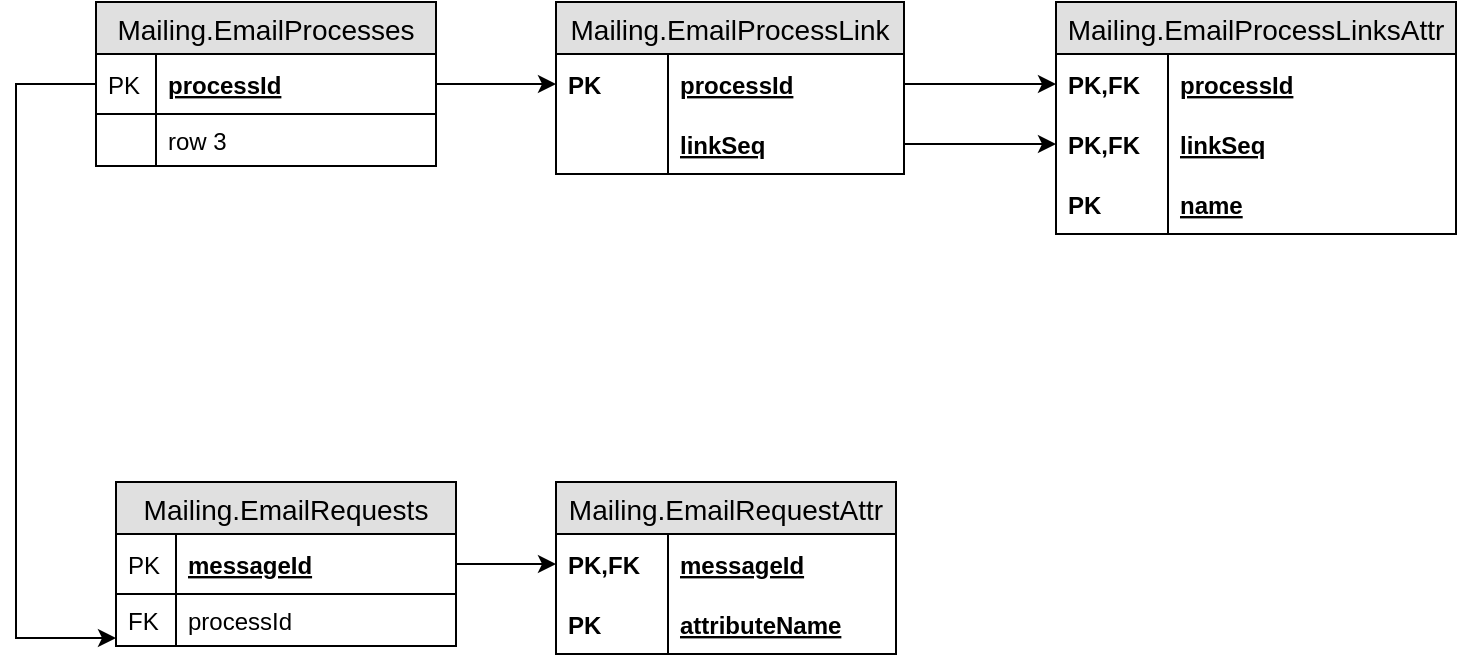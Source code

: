 <mxfile version="10.7.5" type="github"><diagram id="SB_Kls23tC7Y3D_4Yoh1" name="Page-1"><mxGraphModel dx="2244" dy="715" grid="1" gridSize="10" guides="1" tooltips="1" connect="1" arrows="1" fold="1" page="1" pageScale="1" pageWidth="850" pageHeight="1100" math="0" shadow="0"><root><mxCell id="0"/><mxCell id="1" parent="0"/><mxCell id="N1daHU1k654bWJSWbZei-3" value="Mailing.EmailProcesses" style="swimlane;fontStyle=0;childLayout=stackLayout;horizontal=1;startSize=26;fillColor=#e0e0e0;horizontalStack=0;resizeParent=1;resizeParentMax=0;resizeLast=0;collapsible=1;marginBottom=0;swimlaneFillColor=#ffffff;align=center;fontSize=14;" parent="1" vertex="1"><mxGeometry x="40" y="101" width="170" height="82" as="geometry"/></mxCell><mxCell id="N1daHU1k654bWJSWbZei-4" value="processId" style="shape=partialRectangle;top=0;left=0;right=0;bottom=1;align=left;verticalAlign=middle;fillColor=none;spacingLeft=34;spacingRight=4;overflow=hidden;rotatable=0;points=[[0,0.5],[1,0.5]];portConstraint=eastwest;dropTarget=0;fontStyle=5;fontSize=12;" parent="N1daHU1k654bWJSWbZei-3" vertex="1"><mxGeometry y="26" width="170" height="30" as="geometry"/></mxCell><mxCell id="N1daHU1k654bWJSWbZei-5" value="PK" style="shape=partialRectangle;top=0;left=0;bottom=0;fillColor=none;align=left;verticalAlign=middle;spacingLeft=4;spacingRight=4;overflow=hidden;rotatable=0;points=[];portConstraint=eastwest;part=1;fontSize=12;" parent="N1daHU1k654bWJSWbZei-4" vertex="1" connectable="0"><mxGeometry width="30" height="30" as="geometry"/></mxCell><mxCell id="8gAO9HkoRNxko6sKfsYA-80" value="row 3" style="shape=partialRectangle;top=0;left=0;right=0;bottom=0;align=left;verticalAlign=top;fillColor=none;spacingLeft=34;spacingRight=4;overflow=hidden;rotatable=0;points=[[0,0.5],[1,0.5]];portConstraint=eastwest;dropTarget=0;fontSize=12;" vertex="1" parent="N1daHU1k654bWJSWbZei-3"><mxGeometry y="56" width="170" height="26" as="geometry"/></mxCell><mxCell id="8gAO9HkoRNxko6sKfsYA-81" value="" style="shape=partialRectangle;top=0;left=0;bottom=0;fillColor=none;align=left;verticalAlign=top;spacingLeft=4;spacingRight=4;overflow=hidden;rotatable=0;points=[];portConstraint=eastwest;part=1;fontSize=12;" vertex="1" connectable="0" parent="8gAO9HkoRNxko6sKfsYA-80"><mxGeometry width="30" height="26" as="geometry"/></mxCell><mxCell id="8gAO9HkoRNxko6sKfsYA-1" value="Mailing.EmailProcessLink" style="swimlane;fontStyle=0;childLayout=stackLayout;horizontal=1;startSize=26;fillColor=#e0e0e0;horizontalStack=0;resizeParent=1;resizeParentMax=0;resizeLast=0;collapsible=1;marginBottom=0;swimlaneFillColor=#ffffff;align=center;fontSize=14;" vertex="1" parent="1"><mxGeometry x="270" y="101" width="174" height="86" as="geometry"/></mxCell><mxCell id="8gAO9HkoRNxko6sKfsYA-2" value="processId" style="shape=partialRectangle;top=0;left=0;right=0;bottom=0;align=left;verticalAlign=middle;fillColor=none;spacingLeft=60;spacingRight=4;overflow=hidden;rotatable=0;points=[[0,0.5],[1,0.5]];portConstraint=eastwest;dropTarget=0;fontStyle=5;fontSize=12;" vertex="1" parent="8gAO9HkoRNxko6sKfsYA-1"><mxGeometry y="26" width="174" height="30" as="geometry"/></mxCell><mxCell id="8gAO9HkoRNxko6sKfsYA-3" value="PK" style="shape=partialRectangle;fontStyle=1;top=0;left=0;bottom=0;fillColor=none;align=left;verticalAlign=middle;spacingLeft=4;spacingRight=4;overflow=hidden;rotatable=0;points=[];portConstraint=eastwest;part=1;fontSize=12;" vertex="1" connectable="0" parent="8gAO9HkoRNxko6sKfsYA-2"><mxGeometry width="56" height="30" as="geometry"/></mxCell><mxCell id="8gAO9HkoRNxko6sKfsYA-4" value="linkSeq" style="shape=partialRectangle;top=0;left=0;right=0;bottom=1;align=left;verticalAlign=middle;fillColor=none;spacingLeft=60;spacingRight=4;overflow=hidden;rotatable=0;points=[[0,0.5],[1,0.5]];portConstraint=eastwest;dropTarget=0;fontStyle=5;fontSize=12;" vertex="1" parent="8gAO9HkoRNxko6sKfsYA-1"><mxGeometry y="56" width="174" height="30" as="geometry"/></mxCell><mxCell id="8gAO9HkoRNxko6sKfsYA-5" value="" style="shape=partialRectangle;fontStyle=1;top=0;left=0;bottom=0;fillColor=none;align=left;verticalAlign=middle;spacingLeft=4;spacingRight=4;overflow=hidden;rotatable=0;points=[];portConstraint=eastwest;part=1;fontSize=12;" vertex="1" connectable="0" parent="8gAO9HkoRNxko6sKfsYA-4"><mxGeometry width="56" height="30" as="geometry"/></mxCell><mxCell id="8gAO9HkoRNxko6sKfsYA-8" style="edgeStyle=orthogonalEdgeStyle;rounded=0;orthogonalLoop=1;jettySize=auto;html=1;" edge="1" parent="1" source="N1daHU1k654bWJSWbZei-4" target="8gAO9HkoRNxko6sKfsYA-2"><mxGeometry relative="1" as="geometry"/></mxCell><mxCell id="8gAO9HkoRNxko6sKfsYA-16" value="Mailing.EmailProcessLinksAttr" style="swimlane;fontStyle=0;childLayout=stackLayout;horizontal=1;startSize=26;fillColor=#e0e0e0;horizontalStack=0;resizeParent=1;resizeParentMax=0;resizeLast=0;collapsible=1;marginBottom=0;swimlaneFillColor=#ffffff;align=center;fontSize=14;" vertex="1" parent="1"><mxGeometry x="520" y="101" width="200" height="116" as="geometry"/></mxCell><mxCell id="8gAO9HkoRNxko6sKfsYA-17" value="processId" style="shape=partialRectangle;top=0;left=0;right=0;bottom=0;align=left;verticalAlign=middle;fillColor=none;spacingLeft=60;spacingRight=4;overflow=hidden;rotatable=0;points=[[0,0.5],[1,0.5]];portConstraint=eastwest;dropTarget=0;fontStyle=5;fontSize=12;" vertex="1" parent="8gAO9HkoRNxko6sKfsYA-16"><mxGeometry y="26" width="200" height="30" as="geometry"/></mxCell><mxCell id="8gAO9HkoRNxko6sKfsYA-18" value="PK,FK" style="shape=partialRectangle;fontStyle=1;top=0;left=0;bottom=0;fillColor=none;align=left;verticalAlign=middle;spacingLeft=4;spacingRight=4;overflow=hidden;rotatable=0;points=[];portConstraint=eastwest;part=1;fontSize=12;" vertex="1" connectable="0" parent="8gAO9HkoRNxko6sKfsYA-17"><mxGeometry width="56" height="30" as="geometry"/></mxCell><mxCell id="8gAO9HkoRNxko6sKfsYA-19" value="linkSeq" style="shape=partialRectangle;top=0;left=0;right=0;bottom=1;align=left;verticalAlign=middle;fillColor=none;spacingLeft=60;spacingRight=4;overflow=hidden;rotatable=0;points=[[0,0.5],[1,0.5]];portConstraint=eastwest;dropTarget=0;fontStyle=5;fontSize=12;strokeColor=none;" vertex="1" parent="8gAO9HkoRNxko6sKfsYA-16"><mxGeometry y="56" width="200" height="30" as="geometry"/></mxCell><mxCell id="8gAO9HkoRNxko6sKfsYA-20" value="PK,FK" style="shape=partialRectangle;fontStyle=1;top=0;left=0;bottom=0;fillColor=none;align=left;verticalAlign=middle;spacingLeft=4;spacingRight=4;overflow=hidden;rotatable=0;points=[];portConstraint=eastwest;part=1;fontSize=12;" vertex="1" connectable="0" parent="8gAO9HkoRNxko6sKfsYA-19"><mxGeometry width="56" height="30" as="geometry"/></mxCell><mxCell id="8gAO9HkoRNxko6sKfsYA-23" value="name" style="shape=partialRectangle;top=0;left=0;right=0;bottom=1;align=left;verticalAlign=middle;fillColor=none;spacingLeft=60;spacingRight=4;overflow=hidden;rotatable=0;points=[[0,0.5],[1,0.5]];portConstraint=eastwest;dropTarget=0;fontStyle=5;fontSize=12;strokeColor=#000000;" vertex="1" parent="8gAO9HkoRNxko6sKfsYA-16"><mxGeometry y="86" width="200" height="30" as="geometry"/></mxCell><mxCell id="8gAO9HkoRNxko6sKfsYA-24" value="PK" style="shape=partialRectangle;fontStyle=1;top=0;left=0;bottom=0;fillColor=none;align=left;verticalAlign=middle;spacingLeft=4;spacingRight=4;overflow=hidden;rotatable=0;points=[];portConstraint=eastwest;part=1;fontSize=12;" vertex="1" connectable="0" parent="8gAO9HkoRNxko6sKfsYA-23"><mxGeometry width="56" height="30" as="geometry"/></mxCell><mxCell id="8gAO9HkoRNxko6sKfsYA-25" style="edgeStyle=orthogonalEdgeStyle;rounded=0;orthogonalLoop=1;jettySize=auto;html=1;" edge="1" parent="1" source="8gAO9HkoRNxko6sKfsYA-2" target="8gAO9HkoRNxko6sKfsYA-17"><mxGeometry relative="1" as="geometry"/></mxCell><mxCell id="8gAO9HkoRNxko6sKfsYA-26" style="edgeStyle=orthogonalEdgeStyle;rounded=0;orthogonalLoop=1;jettySize=auto;html=1;" edge="1" parent="1" source="8gAO9HkoRNxko6sKfsYA-4" target="8gAO9HkoRNxko6sKfsYA-19"><mxGeometry relative="1" as="geometry"/></mxCell><mxCell id="8gAO9HkoRNxko6sKfsYA-31" value="Mailing.EmailRequests" style="swimlane;fontStyle=0;childLayout=stackLayout;horizontal=1;startSize=26;fillColor=#e0e0e0;horizontalStack=0;resizeParent=1;resizeParentMax=0;resizeLast=0;collapsible=1;marginBottom=0;swimlaneFillColor=#ffffff;align=center;fontSize=14;strokeColor=#000000;" vertex="1" parent="1"><mxGeometry x="50" y="341" width="170" height="82" as="geometry"/></mxCell><mxCell id="8gAO9HkoRNxko6sKfsYA-32" value="messageId" style="shape=partialRectangle;top=0;left=0;right=0;bottom=1;align=left;verticalAlign=middle;fillColor=none;spacingLeft=34;spacingRight=4;overflow=hidden;rotatable=0;points=[[0,0.5],[1,0.5]];portConstraint=eastwest;dropTarget=0;fontStyle=5;fontSize=12;" vertex="1" parent="8gAO9HkoRNxko6sKfsYA-31"><mxGeometry y="26" width="170" height="30" as="geometry"/></mxCell><mxCell id="8gAO9HkoRNxko6sKfsYA-33" value="PK" style="shape=partialRectangle;top=0;left=0;bottom=0;fillColor=none;align=left;verticalAlign=middle;spacingLeft=4;spacingRight=4;overflow=hidden;rotatable=0;points=[];portConstraint=eastwest;part=1;fontSize=12;" vertex="1" connectable="0" parent="8gAO9HkoRNxko6sKfsYA-32"><mxGeometry width="30" height="30" as="geometry"/></mxCell><mxCell id="8gAO9HkoRNxko6sKfsYA-34" value="processId" style="shape=partialRectangle;top=0;left=0;right=0;bottom=0;align=left;verticalAlign=top;fillColor=none;spacingLeft=34;spacingRight=4;overflow=hidden;rotatable=0;points=[[0,0.5],[1,0.5]];portConstraint=eastwest;dropTarget=0;fontSize=12;" vertex="1" parent="8gAO9HkoRNxko6sKfsYA-31"><mxGeometry y="56" width="170" height="26" as="geometry"/></mxCell><mxCell id="8gAO9HkoRNxko6sKfsYA-35" value="FK" style="shape=partialRectangle;top=0;left=0;bottom=0;fillColor=none;align=left;verticalAlign=top;spacingLeft=4;spacingRight=4;overflow=hidden;rotatable=0;points=[];portConstraint=eastwest;part=1;fontSize=12;" vertex="1" connectable="0" parent="8gAO9HkoRNxko6sKfsYA-34"><mxGeometry width="30" height="26" as="geometry"/></mxCell><mxCell id="8gAO9HkoRNxko6sKfsYA-60" style="edgeStyle=orthogonalEdgeStyle;rounded=0;orthogonalLoop=1;jettySize=auto;html=1;" edge="1" parent="1" source="N1daHU1k654bWJSWbZei-4" target="8gAO9HkoRNxko6sKfsYA-34"><mxGeometry relative="1" as="geometry"><Array as="points"><mxPoint y="142"/><mxPoint y="419"/></Array></mxGeometry></mxCell><mxCell id="8gAO9HkoRNxko6sKfsYA-72" value="Mailing.EmailRequestAttr" style="swimlane;fontStyle=0;childLayout=stackLayout;horizontal=1;startSize=26;fillColor=#e0e0e0;horizontalStack=0;resizeParent=1;resizeParentMax=0;resizeLast=0;collapsible=1;marginBottom=0;swimlaneFillColor=#ffffff;align=center;fontSize=14;strokeColor=#000000;" vertex="1" parent="1"><mxGeometry x="270" y="341" width="170" height="86" as="geometry"/></mxCell><mxCell id="8gAO9HkoRNxko6sKfsYA-73" value="messageId" style="shape=partialRectangle;top=0;left=0;right=0;bottom=0;align=left;verticalAlign=middle;fillColor=none;spacingLeft=60;spacingRight=4;overflow=hidden;rotatable=0;points=[[0,0.5],[1,0.5]];portConstraint=eastwest;dropTarget=0;fontStyle=5;fontSize=12;" vertex="1" parent="8gAO9HkoRNxko6sKfsYA-72"><mxGeometry y="26" width="170" height="30" as="geometry"/></mxCell><mxCell id="8gAO9HkoRNxko6sKfsYA-74" value="PK,FK" style="shape=partialRectangle;fontStyle=1;top=0;left=0;bottom=0;fillColor=none;align=left;verticalAlign=middle;spacingLeft=4;spacingRight=4;overflow=hidden;rotatable=0;points=[];portConstraint=eastwest;part=1;fontSize=12;" vertex="1" connectable="0" parent="8gAO9HkoRNxko6sKfsYA-73"><mxGeometry width="56" height="30" as="geometry"/></mxCell><mxCell id="8gAO9HkoRNxko6sKfsYA-75" value="attributeName" style="shape=partialRectangle;top=0;left=0;right=0;bottom=1;align=left;verticalAlign=middle;fillColor=none;spacingLeft=60;spacingRight=4;overflow=hidden;rotatable=0;points=[[0,0.5],[1,0.5]];portConstraint=eastwest;dropTarget=0;fontStyle=5;fontSize=12;" vertex="1" parent="8gAO9HkoRNxko6sKfsYA-72"><mxGeometry y="56" width="170" height="30" as="geometry"/></mxCell><mxCell id="8gAO9HkoRNxko6sKfsYA-76" value="PK" style="shape=partialRectangle;fontStyle=1;top=0;left=0;bottom=0;fillColor=none;align=left;verticalAlign=middle;spacingLeft=4;spacingRight=4;overflow=hidden;rotatable=0;points=[];portConstraint=eastwest;part=1;fontSize=12;" vertex="1" connectable="0" parent="8gAO9HkoRNxko6sKfsYA-75"><mxGeometry width="56" height="30" as="geometry"/></mxCell><mxCell id="8gAO9HkoRNxko6sKfsYA-79" style="edgeStyle=orthogonalEdgeStyle;rounded=0;orthogonalLoop=1;jettySize=auto;html=1;" edge="1" parent="1" source="8gAO9HkoRNxko6sKfsYA-32" target="8gAO9HkoRNxko6sKfsYA-73"><mxGeometry relative="1" as="geometry"/></mxCell></root></mxGraphModel></diagram></mxfile>